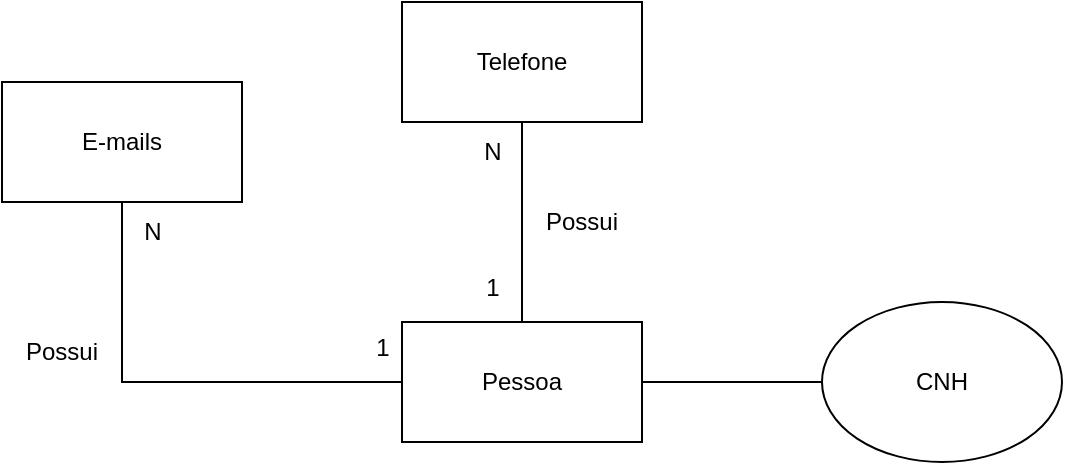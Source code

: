 <mxfile version="21.6.5" type="device">
  <diagram name="Página-1" id="KptG2NSVaIoNb7bmPORQ">
    <mxGraphModel dx="1104" dy="620" grid="1" gridSize="10" guides="1" tooltips="1" connect="1" arrows="1" fold="1" page="1" pageScale="1" pageWidth="827" pageHeight="1169" math="0" shadow="0">
      <root>
        <mxCell id="0" />
        <mxCell id="1" parent="0" />
        <mxCell id="BUbc3WjKIzKhNUt_6iZI-6" style="edgeStyle=orthogonalEdgeStyle;rounded=0;orthogonalLoop=1;jettySize=auto;html=1;entryX=0.5;entryY=1;entryDx=0;entryDy=0;endArrow=none;endFill=0;" parent="1" source="BUbc3WjKIzKhNUt_6iZI-1" target="BUbc3WjKIzKhNUt_6iZI-2" edge="1">
          <mxGeometry relative="1" as="geometry" />
        </mxCell>
        <mxCell id="BUbc3WjKIzKhNUt_6iZI-7" style="edgeStyle=orthogonalEdgeStyle;rounded=0;orthogonalLoop=1;jettySize=auto;html=1;endArrow=none;endFill=0;" parent="1" source="BUbc3WjKIzKhNUt_6iZI-1" target="BUbc3WjKIzKhNUt_6iZI-3" edge="1">
          <mxGeometry relative="1" as="geometry" />
        </mxCell>
        <mxCell id="BUbc3WjKIzKhNUt_6iZI-1" value="Pessoa" style="rounded=0;whiteSpace=wrap;html=1;" parent="1" vertex="1">
          <mxGeometry x="350" y="350" width="120" height="60" as="geometry" />
        </mxCell>
        <mxCell id="BUbc3WjKIzKhNUt_6iZI-2" value="Telefone" style="rounded=0;whiteSpace=wrap;html=1;" parent="1" vertex="1">
          <mxGeometry x="350" y="190" width="120" height="60" as="geometry" />
        </mxCell>
        <mxCell id="BUbc3WjKIzKhNUt_6iZI-3" value="E-mails" style="rounded=0;whiteSpace=wrap;html=1;" parent="1" vertex="1">
          <mxGeometry x="150" y="230" width="120" height="60" as="geometry" />
        </mxCell>
        <mxCell id="BUbc3WjKIzKhNUt_6iZI-8" value="1" style="text;html=1;align=center;verticalAlign=middle;resizable=0;points=[];autosize=1;strokeColor=none;fillColor=none;" parent="1" vertex="1">
          <mxGeometry x="325" y="348" width="30" height="30" as="geometry" />
        </mxCell>
        <mxCell id="BUbc3WjKIzKhNUt_6iZI-9" value="1" style="text;html=1;align=center;verticalAlign=middle;resizable=0;points=[];autosize=1;strokeColor=none;fillColor=none;" parent="1" vertex="1">
          <mxGeometry x="380" y="318" width="30" height="30" as="geometry" />
        </mxCell>
        <mxCell id="BUbc3WjKIzKhNUt_6iZI-13" value="N" style="text;html=1;align=center;verticalAlign=middle;resizable=0;points=[];autosize=1;strokeColor=none;fillColor=none;" parent="1" vertex="1">
          <mxGeometry x="380" y="250" width="30" height="30" as="geometry" />
        </mxCell>
        <mxCell id="BUbc3WjKIzKhNUt_6iZI-15" value="N" style="text;html=1;align=center;verticalAlign=middle;resizable=0;points=[];autosize=1;strokeColor=none;fillColor=none;" parent="1" vertex="1">
          <mxGeometry x="210" y="290" width="30" height="30" as="geometry" />
        </mxCell>
        <mxCell id="BUbc3WjKIzKhNUt_6iZI-16" value="Possui" style="text;html=1;strokeColor=none;fillColor=none;align=center;verticalAlign=middle;whiteSpace=wrap;rounded=0;" parent="1" vertex="1">
          <mxGeometry x="150" y="350" width="60" height="30" as="geometry" />
        </mxCell>
        <mxCell id="BUbc3WjKIzKhNUt_6iZI-17" value="Possui" style="text;html=1;strokeColor=none;fillColor=none;align=center;verticalAlign=middle;whiteSpace=wrap;rounded=0;" parent="1" vertex="1">
          <mxGeometry x="410" y="285" width="60" height="30" as="geometry" />
        </mxCell>
        <mxCell id="F1Aja8xJBt7KAC8iWmqp-4" value="CNH" style="ellipse;whiteSpace=wrap;html=1;rounded=0;strokeColor=default;fontFamily=Helvetica;fontSize=12;fontColor=default;fillColor=default;" vertex="1" parent="1">
          <mxGeometry x="560" y="340" width="120" height="80" as="geometry" />
        </mxCell>
        <mxCell id="F1Aja8xJBt7KAC8iWmqp-5" value="" style="endArrow=none;html=1;rounded=0;fontFamily=Helvetica;fontSize=12;fontColor=default;exitX=1;exitY=0.5;exitDx=0;exitDy=0;entryX=0;entryY=0.5;entryDx=0;entryDy=0;" edge="1" parent="1" source="BUbc3WjKIzKhNUt_6iZI-1" target="F1Aja8xJBt7KAC8iWmqp-4">
          <mxGeometry width="50" height="50" relative="1" as="geometry">
            <mxPoint x="480" y="480" as="sourcePoint" />
            <mxPoint x="530" y="430" as="targetPoint" />
          </mxGeometry>
        </mxCell>
      </root>
    </mxGraphModel>
  </diagram>
</mxfile>
